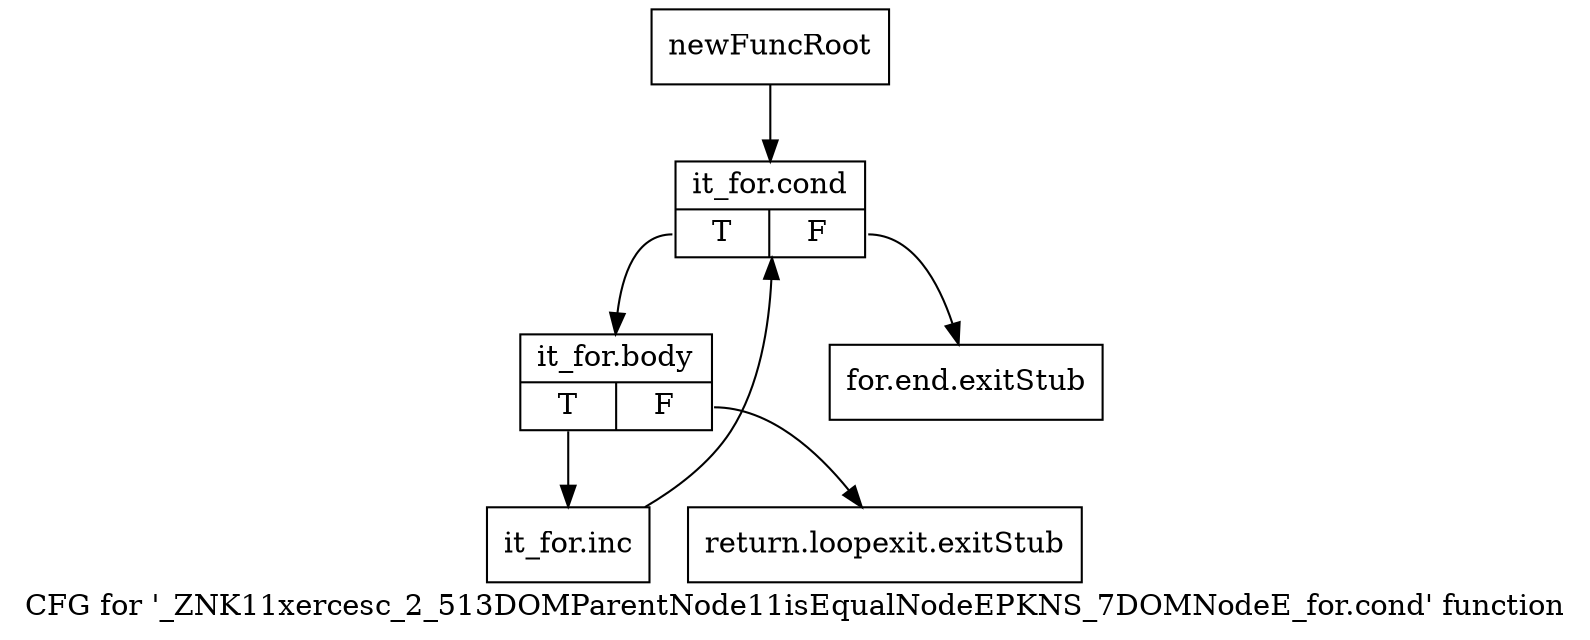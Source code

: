 digraph "CFG for '_ZNK11xercesc_2_513DOMParentNode11isEqualNodeEPKNS_7DOMNodeE_for.cond' function" {
	label="CFG for '_ZNK11xercesc_2_513DOMParentNode11isEqualNodeEPKNS_7DOMNodeE_for.cond' function";

	Node0x97dd6d0 [shape=record,label="{newFuncRoot}"];
	Node0x97dd6d0 -> Node0x97dd7c0;
	Node0x97dd720 [shape=record,label="{for.end.exitStub}"];
	Node0x97dd770 [shape=record,label="{return.loopexit.exitStub}"];
	Node0x97dd7c0 [shape=record,label="{it_for.cond|{<s0>T|<s1>F}}"];
	Node0x97dd7c0:s0 -> Node0x97dd810;
	Node0x97dd7c0:s1 -> Node0x97dd720;
	Node0x97dd810 [shape=record,label="{it_for.body|{<s0>T|<s1>F}}"];
	Node0x97dd810:s0 -> Node0x97dd860;
	Node0x97dd810:s1 -> Node0x97dd770;
	Node0x97dd860 [shape=record,label="{it_for.inc}"];
	Node0x97dd860 -> Node0x97dd7c0;
}
